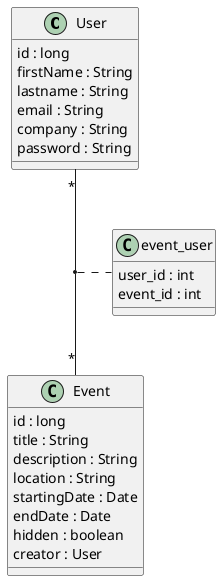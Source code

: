@startuml
class User {
  id : long
  firstName : String
  lastname : String
  email : String
  company : String
  password : String
}

class Event {
  id : long
  title : String
  description : String
  location : String
  startingDate : Date
  endDate : Date
  hidden : boolean
  creator : User
}


User "*" -- "*" Event
(User, Event) . event_user

object event_user {
  user_id : int
  event_id : int
}
@enduml